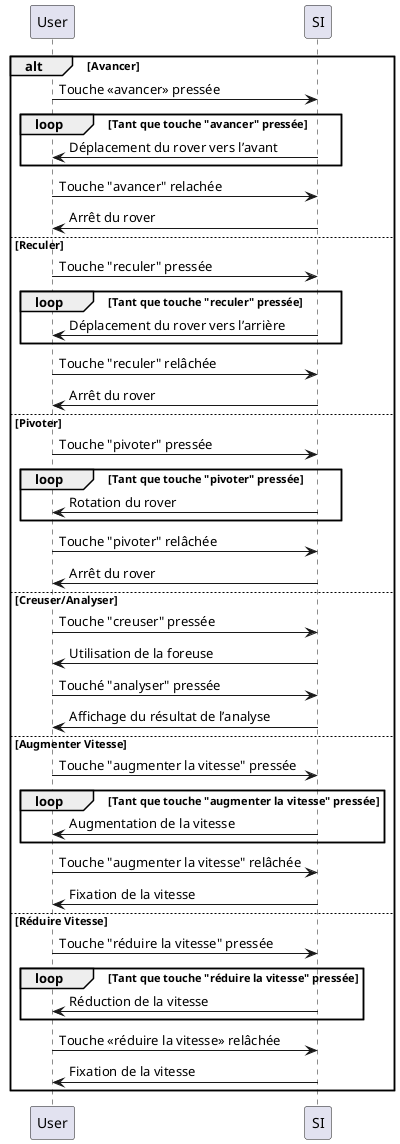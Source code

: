 @startuml

alt Avancer

    User -> SI : Touche «avancer» pressée

loop Tant que touche "avancer" pressée

    SI -> User : Déplacement du rover vers l’avant

end 

    User -> SI : Touche "avancer" relachée
    SI -> User : Arrêt du rover

else Reculer

    User -> SI : Touche "reculer" pressée

    loop Tant que touche "reculer" pressée

    SI -> User : Déplacement du rover vers l’arrière

end 

    User -> SI : Touche "reculer" relâchée
    SI -> User : Arrêt du rover

else Pivoter

    User -> SI : Touche "pivoter" pressée

   loop Tant que touche "pivoter" pressée

    SI -> User : Rotation du rover

end 

    User -> SI : Touche "pivoter" relâchée
    SI -> User : Arrêt du rover

else Creuser/Analyser

    User -> SI : Touche "creuser" pressée
    SI -> User : Utilisation de la foreuse
    User -> SI : Touché "analyser" pressée
    SI -> User : Affichage du résultat de l’analyse

else Augmenter Vitesse

    User -> SI : Touche "augmenter la vitesse" pressée

   loop Tant que touche "augmenter la vitesse" pressée

    SI -> User : Augmentation de la vitesse

end 

    User -> SI : Touche "augmenter la vitesse" relâchée
    SI -> User : Fixation de la vitesse

else Réduire Vitesse

    User -> SI : Touche "réduire la vitesse" pressée

    loop Tant que touche "réduire la vitesse" pressée

    SI -> User : Réduction de la vitesse

end 

    User -> SI : Touche «réduire la vitesse» relâchée
    SI -> User : Fixation de la vitesse

end

@enduml
